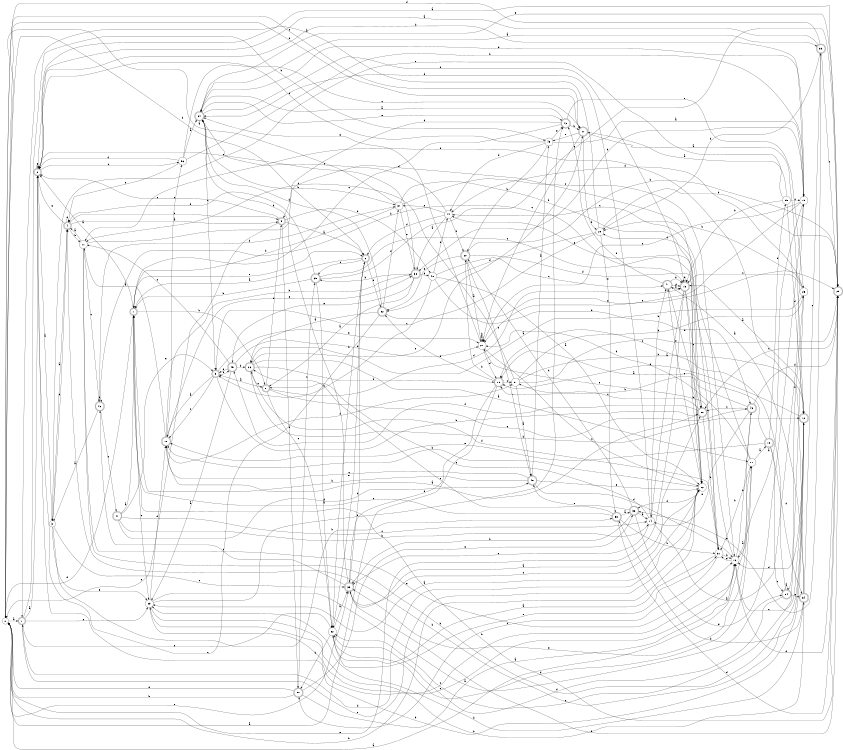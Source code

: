 digraph n46_2 {
__start0 [label="" shape="none"];

rankdir=LR;
size="8,5";

s0 [style="filled", color="black", fillcolor="white" shape="circle", label="0"];
s1 [style="rounded,filled", color="black", fillcolor="white" shape="doublecircle", label="1"];
s2 [style="rounded,filled", color="black", fillcolor="white" shape="doublecircle", label="2"];
s3 [style="filled", color="black", fillcolor="white" shape="circle", label="3"];
s4 [style="rounded,filled", color="black", fillcolor="white" shape="doublecircle", label="4"];
s5 [style="rounded,filled", color="black", fillcolor="white" shape="doublecircle", label="5"];
s6 [style="rounded,filled", color="black", fillcolor="white" shape="doublecircle", label="6"];
s7 [style="rounded,filled", color="black", fillcolor="white" shape="doublecircle", label="7"];
s8 [style="rounded,filled", color="black", fillcolor="white" shape="doublecircle", label="8"];
s9 [style="rounded,filled", color="black", fillcolor="white" shape="doublecircle", label="9"];
s10 [style="rounded,filled", color="black", fillcolor="white" shape="doublecircle", label="10"];
s11 [style="filled", color="black", fillcolor="white" shape="circle", label="11"];
s12 [style="rounded,filled", color="black", fillcolor="white" shape="doublecircle", label="12"];
s13 [style="rounded,filled", color="black", fillcolor="white" shape="doublecircle", label="13"];
s14 [style="filled", color="black", fillcolor="white" shape="circle", label="14"];
s15 [style="filled", color="black", fillcolor="white" shape="circle", label="15"];
s16 [style="filled", color="black", fillcolor="white" shape="circle", label="16"];
s17 [style="filled", color="black", fillcolor="white" shape="circle", label="17"];
s18 [style="rounded,filled", color="black", fillcolor="white" shape="doublecircle", label="18"];
s19 [style="rounded,filled", color="black", fillcolor="white" shape="doublecircle", label="19"];
s20 [style="rounded,filled", color="black", fillcolor="white" shape="doublecircle", label="20"];
s21 [style="filled", color="black", fillcolor="white" shape="circle", label="21"];
s22 [style="filled", color="black", fillcolor="white" shape="circle", label="22"];
s23 [style="filled", color="black", fillcolor="white" shape="circle", label="23"];
s24 [style="rounded,filled", color="black", fillcolor="white" shape="doublecircle", label="24"];
s25 [style="filled", color="black", fillcolor="white" shape="circle", label="25"];
s26 [style="rounded,filled", color="black", fillcolor="white" shape="doublecircle", label="26"];
s27 [style="rounded,filled", color="black", fillcolor="white" shape="doublecircle", label="27"];
s28 [style="filled", color="black", fillcolor="white" shape="circle", label="28"];
s29 [style="rounded,filled", color="black", fillcolor="white" shape="doublecircle", label="29"];
s30 [style="rounded,filled", color="black", fillcolor="white" shape="doublecircle", label="30"];
s31 [style="filled", color="black", fillcolor="white" shape="circle", label="31"];
s32 [style="filled", color="black", fillcolor="white" shape="circle", label="32"];
s33 [style="rounded,filled", color="black", fillcolor="white" shape="doublecircle", label="33"];
s34 [style="rounded,filled", color="black", fillcolor="white" shape="doublecircle", label="34"];
s35 [style="rounded,filled", color="black", fillcolor="white" shape="doublecircle", label="35"];
s36 [style="rounded,filled", color="black", fillcolor="white" shape="doublecircle", label="36"];
s37 [style="filled", color="black", fillcolor="white" shape="circle", label="37"];
s38 [style="rounded,filled", color="black", fillcolor="white" shape="doublecircle", label="38"];
s39 [style="rounded,filled", color="black", fillcolor="white" shape="doublecircle", label="39"];
s40 [style="filled", color="black", fillcolor="white" shape="circle", label="40"];
s41 [style="rounded,filled", color="black", fillcolor="white" shape="doublecircle", label="41"];
s42 [style="rounded,filled", color="black", fillcolor="white" shape="doublecircle", label="42"];
s43 [style="rounded,filled", color="black", fillcolor="white" shape="doublecircle", label="43"];
s44 [style="filled", color="black", fillcolor="white" shape="circle", label="44"];
s45 [style="rounded,filled", color="black", fillcolor="white" shape="doublecircle", label="45"];
s46 [style="rounded,filled", color="black", fillcolor="white" shape="doublecircle", label="46"];
s47 [style="rounded,filled", color="black", fillcolor="white" shape="doublecircle", label="47"];
s48 [style="rounded,filled", color="black", fillcolor="white" shape="doublecircle", label="48"];
s49 [style="filled", color="black", fillcolor="white" shape="circle", label="49"];
s50 [style="rounded,filled", color="black", fillcolor="white" shape="doublecircle", label="50"];
s51 [style="filled", color="black", fillcolor="white" shape="circle", label="51"];
s52 [style="rounded,filled", color="black", fillcolor="white" shape="doublecircle", label="52"];
s53 [style="rounded,filled", color="black", fillcolor="white" shape="doublecircle", label="53"];
s54 [style="rounded,filled", color="black", fillcolor="white" shape="doublecircle", label="54"];
s55 [style="filled", color="black", fillcolor="white" shape="circle", label="55"];
s56 [style="filled", color="black", fillcolor="white" shape="circle", label="56"];
s0 -> s1 [label="a"];
s0 -> s22 [label="b"];
s0 -> s27 [label="c"];
s0 -> s6 [label="d"];
s0 -> s33 [label="e"];
s1 -> s2 [label="a"];
s1 -> s49 [label="b"];
s1 -> s23 [label="c"];
s1 -> s22 [label="d"];
s1 -> s22 [label="e"];
s2 -> s3 [label="a"];
s2 -> s12 [label="b"];
s2 -> s56 [label="c"];
s2 -> s15 [label="d"];
s2 -> s2 [label="e"];
s3 -> s4 [label="a"];
s3 -> s53 [label="b"];
s3 -> s33 [label="c"];
s3 -> s4 [label="d"];
s3 -> s23 [label="e"];
s4 -> s5 [label="a"];
s4 -> s11 [label="b"];
s4 -> s5 [label="c"];
s4 -> s4 [label="d"];
s4 -> s2 [label="e"];
s5 -> s6 [label="a"];
s5 -> s40 [label="b"];
s5 -> s2 [label="c"];
s5 -> s50 [label="d"];
s5 -> s0 [label="e"];
s6 -> s7 [label="a"];
s6 -> s32 [label="b"];
s6 -> s39 [label="c"];
s6 -> s52 [label="d"];
s6 -> s32 [label="e"];
s7 -> s2 [label="a"];
s7 -> s8 [label="b"];
s7 -> s23 [label="c"];
s7 -> s0 [label="d"];
s7 -> s6 [label="e"];
s8 -> s9 [label="a"];
s8 -> s5 [label="b"];
s8 -> s32 [label="c"];
s8 -> s13 [label="d"];
s8 -> s43 [label="e"];
s9 -> s10 [label="a"];
s9 -> s30 [label="b"];
s9 -> s10 [label="c"];
s9 -> s45 [label="d"];
s9 -> s21 [label="e"];
s10 -> s11 [label="a"];
s10 -> s38 [label="b"];
s10 -> s56 [label="c"];
s10 -> s51 [label="d"];
s10 -> s38 [label="e"];
s11 -> s4 [label="a"];
s11 -> s12 [label="b"];
s11 -> s46 [label="c"];
s11 -> s31 [label="d"];
s11 -> s16 [label="e"];
s12 -> s13 [label="a"];
s12 -> s4 [label="b"];
s12 -> s16 [label="c"];
s12 -> s16 [label="d"];
s12 -> s19 [label="e"];
s13 -> s14 [label="a"];
s13 -> s22 [label="b"];
s13 -> s30 [label="c"];
s13 -> s13 [label="d"];
s13 -> s0 [label="e"];
s14 -> s15 [label="a"];
s14 -> s41 [label="b"];
s14 -> s33 [label="c"];
s14 -> s34 [label="d"];
s14 -> s8 [label="e"];
s15 -> s16 [label="a"];
s15 -> s38 [label="b"];
s15 -> s21 [label="c"];
s15 -> s34 [label="d"];
s15 -> s21 [label="e"];
s16 -> s17 [label="a"];
s16 -> s43 [label="b"];
s16 -> s23 [label="c"];
s16 -> s28 [label="d"];
s16 -> s31 [label="e"];
s17 -> s18 [label="a"];
s17 -> s31 [label="b"];
s17 -> s44 [label="c"];
s17 -> s21 [label="d"];
s17 -> s33 [label="e"];
s18 -> s19 [label="a"];
s18 -> s55 [label="b"];
s18 -> s24 [label="c"];
s18 -> s54 [label="d"];
s18 -> s10 [label="e"];
s19 -> s0 [label="a"];
s19 -> s20 [label="b"];
s19 -> s51 [label="c"];
s19 -> s52 [label="d"];
s19 -> s33 [label="e"];
s20 -> s21 [label="a"];
s20 -> s29 [label="b"];
s20 -> s48 [label="c"];
s20 -> s22 [label="d"];
s20 -> s52 [label="e"];
s21 -> s21 [label="a"];
s21 -> s21 [label="b"];
s21 -> s22 [label="c"];
s21 -> s19 [label="d"];
s21 -> s34 [label="e"];
s22 -> s23 [label="a"];
s22 -> s10 [label="b"];
s22 -> s33 [label="c"];
s22 -> s36 [label="d"];
s22 -> s41 [label="e"];
s23 -> s24 [label="a"];
s23 -> s54 [label="b"];
s23 -> s16 [label="c"];
s23 -> s10 [label="d"];
s23 -> s42 [label="e"];
s24 -> s24 [label="a"];
s24 -> s25 [label="b"];
s24 -> s19 [label="c"];
s24 -> s32 [label="d"];
s24 -> s54 [label="e"];
s25 -> s26 [label="a"];
s25 -> s28 [label="b"];
s25 -> s13 [label="c"];
s25 -> s44 [label="d"];
s25 -> s32 [label="e"];
s26 -> s17 [label="a"];
s26 -> s12 [label="b"];
s26 -> s8 [label="c"];
s26 -> s19 [label="d"];
s26 -> s27 [label="e"];
s27 -> s12 [label="a"];
s27 -> s28 [label="b"];
s27 -> s21 [label="c"];
s27 -> s0 [label="d"];
s27 -> s49 [label="e"];
s28 -> s1 [label="a"];
s28 -> s29 [label="b"];
s28 -> s9 [label="c"];
s28 -> s52 [label="d"];
s28 -> s53 [label="e"];
s29 -> s2 [label="a"];
s29 -> s7 [label="b"];
s29 -> s30 [label="c"];
s29 -> s16 [label="d"];
s29 -> s34 [label="e"];
s30 -> s10 [label="a"];
s30 -> s31 [label="b"];
s30 -> s51 [label="c"];
s30 -> s45 [label="d"];
s30 -> s44 [label="e"];
s31 -> s32 [label="a"];
s31 -> s16 [label="b"];
s31 -> s50 [label="c"];
s31 -> s26 [label="d"];
s31 -> s21 [label="e"];
s32 -> s33 [label="a"];
s32 -> s50 [label="b"];
s32 -> s1 [label="c"];
s32 -> s17 [label="d"];
s32 -> s31 [label="e"];
s33 -> s30 [label="a"];
s33 -> s34 [label="b"];
s33 -> s46 [label="c"];
s33 -> s6 [label="d"];
s33 -> s29 [label="e"];
s34 -> s35 [label="a"];
s34 -> s37 [label="b"];
s34 -> s9 [label="c"];
s34 -> s13 [label="d"];
s34 -> s42 [label="e"];
s35 -> s2 [label="a"];
s35 -> s28 [label="b"];
s35 -> s29 [label="c"];
s35 -> s0 [label="d"];
s35 -> s36 [label="e"];
s36 -> s14 [label="a"];
s36 -> s33 [label="b"];
s36 -> s26 [label="c"];
s36 -> s20 [label="d"];
s36 -> s15 [label="e"];
s37 -> s0 [label="a"];
s37 -> s22 [label="b"];
s37 -> s16 [label="c"];
s37 -> s7 [label="d"];
s37 -> s38 [label="e"];
s38 -> s8 [label="a"];
s38 -> s39 [label="b"];
s38 -> s2 [label="c"];
s38 -> s40 [label="d"];
s38 -> s45 [label="e"];
s39 -> s32 [label="a"];
s39 -> s7 [label="b"];
s39 -> s22 [label="c"];
s39 -> s4 [label="d"];
s39 -> s29 [label="e"];
s40 -> s22 [label="a"];
s40 -> s9 [label="b"];
s40 -> s41 [label="c"];
s40 -> s43 [label="d"];
s40 -> s44 [label="e"];
s41 -> s13 [label="a"];
s41 -> s13 [label="b"];
s41 -> s13 [label="c"];
s41 -> s30 [label="d"];
s41 -> s42 [label="e"];
s42 -> s34 [label="a"];
s42 -> s27 [label="b"];
s42 -> s7 [label="c"];
s42 -> s5 [label="d"];
s42 -> s25 [label="e"];
s43 -> s0 [label="a"];
s43 -> s19 [label="b"];
s43 -> s30 [label="c"];
s43 -> s29 [label="d"];
s43 -> s14 [label="e"];
s44 -> s38 [label="a"];
s44 -> s20 [label="b"];
s44 -> s34 [label="c"];
s44 -> s6 [label="d"];
s44 -> s37 [label="e"];
s45 -> s23 [label="a"];
s45 -> s26 [label="b"];
s45 -> s11 [label="c"];
s45 -> s21 [label="d"];
s45 -> s9 [label="e"];
s46 -> s3 [label="a"];
s46 -> s13 [label="b"];
s46 -> s47 [label="c"];
s46 -> s37 [label="d"];
s46 -> s46 [label="e"];
s47 -> s7 [label="a"];
s47 -> s14 [label="b"];
s47 -> s14 [label="c"];
s47 -> s48 [label="d"];
s47 -> s9 [label="e"];
s48 -> s49 [label="a"];
s48 -> s7 [label="b"];
s48 -> s10 [label="c"];
s48 -> s16 [label="d"];
s48 -> s22 [label="e"];
s49 -> s15 [label="a"];
s49 -> s20 [label="b"];
s49 -> s2 [label="c"];
s49 -> s44 [label="d"];
s49 -> s42 [label="e"];
s50 -> s16 [label="a"];
s50 -> s0 [label="b"];
s50 -> s39 [label="c"];
s50 -> s0 [label="d"];
s50 -> s36 [label="e"];
s51 -> s48 [label="a"];
s51 -> s12 [label="b"];
s51 -> s11 [label="c"];
s51 -> s25 [label="d"];
s51 -> s29 [label="e"];
s52 -> s26 [label="a"];
s52 -> s34 [label="b"];
s52 -> s2 [label="c"];
s52 -> s37 [label="d"];
s52 -> s29 [label="e"];
s53 -> s36 [label="a"];
s53 -> s31 [label="b"];
s53 -> s7 [label="c"];
s53 -> s29 [label="d"];
s53 -> s48 [label="e"];
s54 -> s41 [label="a"];
s54 -> s23 [label="b"];
s54 -> s35 [label="c"];
s54 -> s53 [label="d"];
s54 -> s11 [label="e"];
s55 -> s27 [label="a"];
s55 -> s13 [label="b"];
s55 -> s15 [label="c"];
s55 -> s12 [label="d"];
s55 -> s3 [label="e"];
s56 -> s34 [label="a"];
s56 -> s15 [label="b"];
s56 -> s27 [label="c"];
s56 -> s2 [label="d"];
s56 -> s4 [label="e"];

}